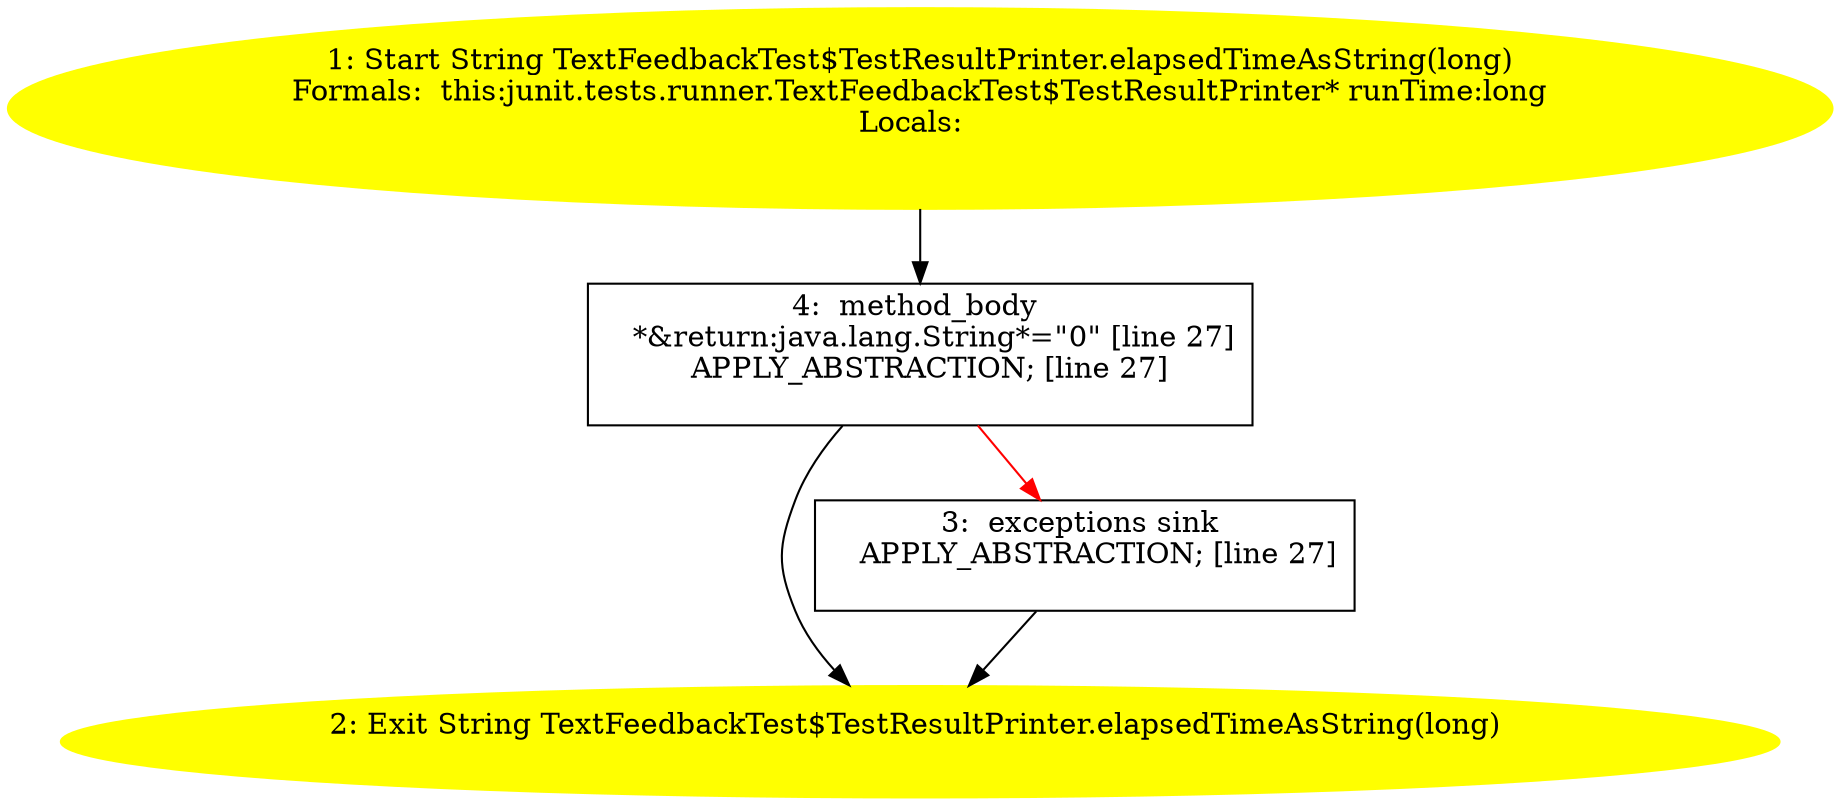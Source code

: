 /* @generated */
digraph cfg {
"junit.tests.runner.TextFeedbackTest$TestResultPrinter.elapsedTimeAsString(long):java.lang.String.60142dc2952b7ed5d369cab9ce5a1ec9_1" [label="1: Start String TextFeedbackTest$TestResultPrinter.elapsedTimeAsString(long)\nFormals:  this:junit.tests.runner.TextFeedbackTest$TestResultPrinter* runTime:long\nLocals:  \n  " color=yellow style=filled]
	

	 "junit.tests.runner.TextFeedbackTest$TestResultPrinter.elapsedTimeAsString(long):java.lang.String.60142dc2952b7ed5d369cab9ce5a1ec9_1" -> "junit.tests.runner.TextFeedbackTest$TestResultPrinter.elapsedTimeAsString(long):java.lang.String.60142dc2952b7ed5d369cab9ce5a1ec9_4" ;
"junit.tests.runner.TextFeedbackTest$TestResultPrinter.elapsedTimeAsString(long):java.lang.String.60142dc2952b7ed5d369cab9ce5a1ec9_2" [label="2: Exit String TextFeedbackTest$TestResultPrinter.elapsedTimeAsString(long) \n  " color=yellow style=filled]
	

"junit.tests.runner.TextFeedbackTest$TestResultPrinter.elapsedTimeAsString(long):java.lang.String.60142dc2952b7ed5d369cab9ce5a1ec9_3" [label="3:  exceptions sink \n   APPLY_ABSTRACTION; [line 27]\n " shape="box"]
	

	 "junit.tests.runner.TextFeedbackTest$TestResultPrinter.elapsedTimeAsString(long):java.lang.String.60142dc2952b7ed5d369cab9ce5a1ec9_3" -> "junit.tests.runner.TextFeedbackTest$TestResultPrinter.elapsedTimeAsString(long):java.lang.String.60142dc2952b7ed5d369cab9ce5a1ec9_2" ;
"junit.tests.runner.TextFeedbackTest$TestResultPrinter.elapsedTimeAsString(long):java.lang.String.60142dc2952b7ed5d369cab9ce5a1ec9_4" [label="4:  method_body \n   *&return:java.lang.String*=\"0\" [line 27]\n  APPLY_ABSTRACTION; [line 27]\n " shape="box"]
	

	 "junit.tests.runner.TextFeedbackTest$TestResultPrinter.elapsedTimeAsString(long):java.lang.String.60142dc2952b7ed5d369cab9ce5a1ec9_4" -> "junit.tests.runner.TextFeedbackTest$TestResultPrinter.elapsedTimeAsString(long):java.lang.String.60142dc2952b7ed5d369cab9ce5a1ec9_2" ;
	 "junit.tests.runner.TextFeedbackTest$TestResultPrinter.elapsedTimeAsString(long):java.lang.String.60142dc2952b7ed5d369cab9ce5a1ec9_4" -> "junit.tests.runner.TextFeedbackTest$TestResultPrinter.elapsedTimeAsString(long):java.lang.String.60142dc2952b7ed5d369cab9ce5a1ec9_3" [color="red" ];
}
